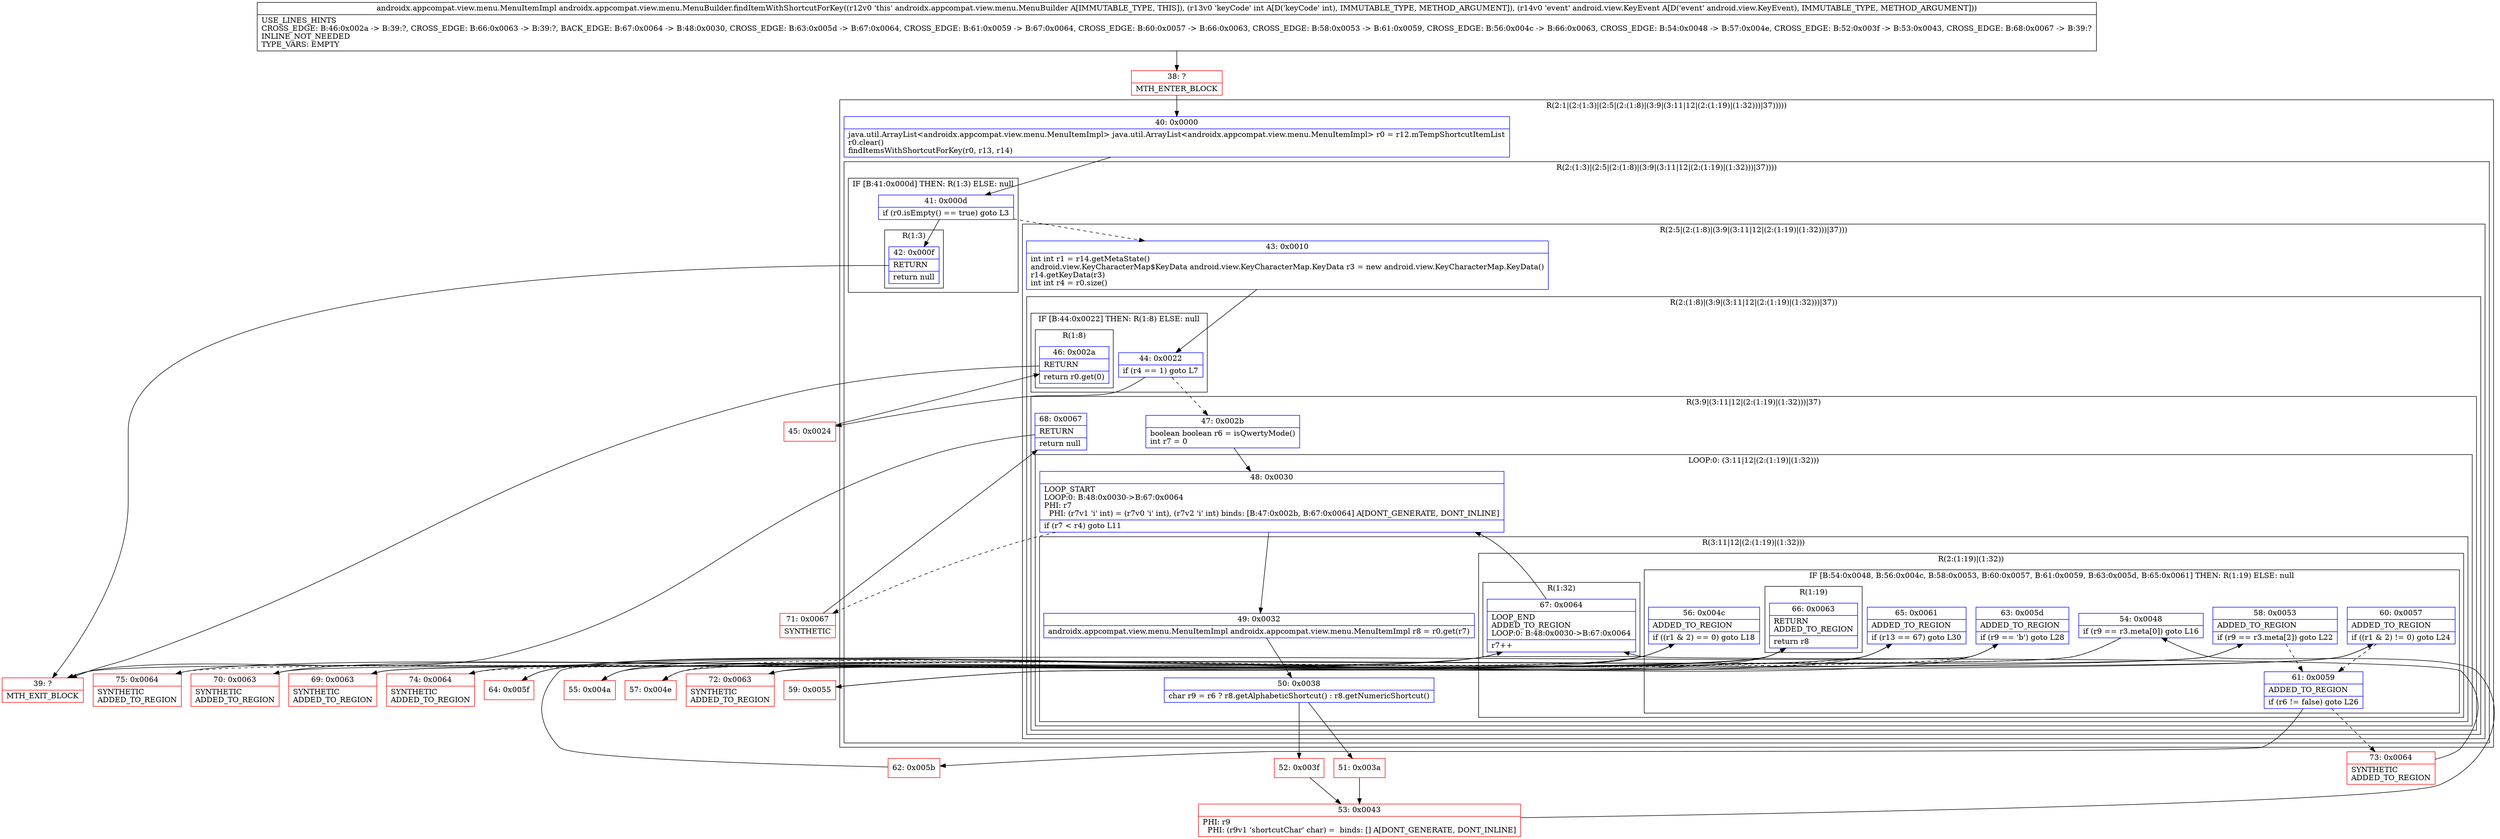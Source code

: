 digraph "CFG forandroidx.appcompat.view.menu.MenuBuilder.findItemWithShortcutForKey(ILandroid\/view\/KeyEvent;)Landroidx\/appcompat\/view\/menu\/MenuItemImpl;" {
subgraph cluster_Region_851652629 {
label = "R(2:1|(2:(1:3)|(2:5|(2:(1:8)|(3:9|(3:11|12|(2:(1:19)|(1:32)))|37)))))";
node [shape=record,color=blue];
Node_40 [shape=record,label="{40\:\ 0x0000|java.util.ArrayList\<androidx.appcompat.view.menu.MenuItemImpl\> java.util.ArrayList\<androidx.appcompat.view.menu.MenuItemImpl\> r0 = r12.mTempShortcutItemList\lr0.clear()\lfindItemsWithShortcutForKey(r0, r13, r14)\l}"];
subgraph cluster_Region_1751700007 {
label = "R(2:(1:3)|(2:5|(2:(1:8)|(3:9|(3:11|12|(2:(1:19)|(1:32)))|37))))";
node [shape=record,color=blue];
subgraph cluster_IfRegion_1641356748 {
label = "IF [B:41:0x000d] THEN: R(1:3) ELSE: null";
node [shape=record,color=blue];
Node_41 [shape=record,label="{41\:\ 0x000d|if (r0.isEmpty() == true) goto L3\l}"];
subgraph cluster_Region_1091673876 {
label = "R(1:3)";
node [shape=record,color=blue];
Node_42 [shape=record,label="{42\:\ 0x000f|RETURN\l|return null\l}"];
}
}
subgraph cluster_Region_1777012036 {
label = "R(2:5|(2:(1:8)|(3:9|(3:11|12|(2:(1:19)|(1:32)))|37)))";
node [shape=record,color=blue];
Node_43 [shape=record,label="{43\:\ 0x0010|int int r1 = r14.getMetaState()\landroid.view.KeyCharacterMap$KeyData android.view.KeyCharacterMap.KeyData r3 = new android.view.KeyCharacterMap.KeyData()\lr14.getKeyData(r3)\lint int r4 = r0.size()\l}"];
subgraph cluster_Region_1211680563 {
label = "R(2:(1:8)|(3:9|(3:11|12|(2:(1:19)|(1:32)))|37))";
node [shape=record,color=blue];
subgraph cluster_IfRegion_1891363840 {
label = "IF [B:44:0x0022] THEN: R(1:8) ELSE: null";
node [shape=record,color=blue];
Node_44 [shape=record,label="{44\:\ 0x0022|if (r4 == 1) goto L7\l}"];
subgraph cluster_Region_588369929 {
label = "R(1:8)";
node [shape=record,color=blue];
Node_46 [shape=record,label="{46\:\ 0x002a|RETURN\l|return r0.get(0)\l}"];
}
}
subgraph cluster_Region_499206639 {
label = "R(3:9|(3:11|12|(2:(1:19)|(1:32)))|37)";
node [shape=record,color=blue];
Node_47 [shape=record,label="{47\:\ 0x002b|boolean boolean r6 = isQwertyMode()\lint r7 = 0\l}"];
subgraph cluster_LoopRegion_1560804230 {
label = "LOOP:0: (3:11|12|(2:(1:19)|(1:32)))";
node [shape=record,color=blue];
Node_48 [shape=record,label="{48\:\ 0x0030|LOOP_START\lLOOP:0: B:48:0x0030\-\>B:67:0x0064\lPHI: r7 \l  PHI: (r7v1 'i' int) = (r7v0 'i' int), (r7v2 'i' int) binds: [B:47:0x002b, B:67:0x0064] A[DONT_GENERATE, DONT_INLINE]\l|if (r7 \< r4) goto L11\l}"];
subgraph cluster_Region_142155750 {
label = "R(3:11|12|(2:(1:19)|(1:32)))";
node [shape=record,color=blue];
Node_49 [shape=record,label="{49\:\ 0x0032|androidx.appcompat.view.menu.MenuItemImpl androidx.appcompat.view.menu.MenuItemImpl r8 = r0.get(r7)\l}"];
Node_50 [shape=record,label="{50\:\ 0x0038|char r9 = r6 ? r8.getAlphabeticShortcut() : r8.getNumericShortcut()\l}"];
subgraph cluster_Region_1244951971 {
label = "R(2:(1:19)|(1:32))";
node [shape=record,color=blue];
subgraph cluster_IfRegion_1099647064 {
label = "IF [B:54:0x0048, B:56:0x004c, B:58:0x0053, B:60:0x0057, B:61:0x0059, B:63:0x005d, B:65:0x0061] THEN: R(1:19) ELSE: null";
node [shape=record,color=blue];
Node_54 [shape=record,label="{54\:\ 0x0048|if (r9 == r3.meta[0]) goto L16\l}"];
Node_56 [shape=record,label="{56\:\ 0x004c|ADDED_TO_REGION\l|if ((r1 & 2) == 0) goto L18\l}"];
Node_58 [shape=record,label="{58\:\ 0x0053|ADDED_TO_REGION\l|if (r9 == r3.meta[2]) goto L22\l}"];
Node_60 [shape=record,label="{60\:\ 0x0057|ADDED_TO_REGION\l|if ((r1 & 2) != 0) goto L24\l}"];
Node_61 [shape=record,label="{61\:\ 0x0059|ADDED_TO_REGION\l|if (r6 != false) goto L26\l}"];
Node_63 [shape=record,label="{63\:\ 0x005d|ADDED_TO_REGION\l|if (r9 == 'b') goto L28\l}"];
Node_65 [shape=record,label="{65\:\ 0x0061|ADDED_TO_REGION\l|if (r13 == 67) goto L30\l}"];
subgraph cluster_Region_703020201 {
label = "R(1:19)";
node [shape=record,color=blue];
Node_66 [shape=record,label="{66\:\ 0x0063|RETURN\lADDED_TO_REGION\l|return r8\l}"];
}
}
subgraph cluster_Region_101915527 {
label = "R(1:32)";
node [shape=record,color=blue];
Node_67 [shape=record,label="{67\:\ 0x0064|LOOP_END\lADDED_TO_REGION\lLOOP:0: B:48:0x0030\-\>B:67:0x0064\l|r7++\l}"];
}
}
}
}
Node_68 [shape=record,label="{68\:\ 0x0067|RETURN\l|return null\l}"];
}
}
}
}
}
Node_38 [shape=record,color=red,label="{38\:\ ?|MTH_ENTER_BLOCK\l}"];
Node_39 [shape=record,color=red,label="{39\:\ ?|MTH_EXIT_BLOCK\l}"];
Node_45 [shape=record,color=red,label="{45\:\ 0x0024}"];
Node_51 [shape=record,color=red,label="{51\:\ 0x003a}"];
Node_53 [shape=record,color=red,label="{53\:\ 0x0043|PHI: r9 \l  PHI: (r9v1 'shortcutChar' char) =  binds: [] A[DONT_GENERATE, DONT_INLINE]\l}"];
Node_55 [shape=record,color=red,label="{55\:\ 0x004a}"];
Node_70 [shape=record,color=red,label="{70\:\ 0x0063|SYNTHETIC\lADDED_TO_REGION\l}"];
Node_57 [shape=record,color=red,label="{57\:\ 0x004e}"];
Node_59 [shape=record,color=red,label="{59\:\ 0x0055}"];
Node_72 [shape=record,color=red,label="{72\:\ 0x0063|SYNTHETIC\lADDED_TO_REGION\l}"];
Node_62 [shape=record,color=red,label="{62\:\ 0x005b}"];
Node_64 [shape=record,color=red,label="{64\:\ 0x005f}"];
Node_69 [shape=record,color=red,label="{69\:\ 0x0063|SYNTHETIC\lADDED_TO_REGION\l}"];
Node_75 [shape=record,color=red,label="{75\:\ 0x0064|SYNTHETIC\lADDED_TO_REGION\l}"];
Node_74 [shape=record,color=red,label="{74\:\ 0x0064|SYNTHETIC\lADDED_TO_REGION\l}"];
Node_73 [shape=record,color=red,label="{73\:\ 0x0064|SYNTHETIC\lADDED_TO_REGION\l}"];
Node_52 [shape=record,color=red,label="{52\:\ 0x003f}"];
Node_71 [shape=record,color=red,label="{71\:\ 0x0067|SYNTHETIC\l}"];
MethodNode[shape=record,label="{androidx.appcompat.view.menu.MenuItemImpl androidx.appcompat.view.menu.MenuBuilder.findItemWithShortcutForKey((r12v0 'this' androidx.appcompat.view.menu.MenuBuilder A[IMMUTABLE_TYPE, THIS]), (r13v0 'keyCode' int A[D('keyCode' int), IMMUTABLE_TYPE, METHOD_ARGUMENT]), (r14v0 'event' android.view.KeyEvent A[D('event' android.view.KeyEvent), IMMUTABLE_TYPE, METHOD_ARGUMENT]))  | USE_LINES_HINTS\lCROSS_EDGE: B:46:0x002a \-\> B:39:?, CROSS_EDGE: B:66:0x0063 \-\> B:39:?, BACK_EDGE: B:67:0x0064 \-\> B:48:0x0030, CROSS_EDGE: B:63:0x005d \-\> B:67:0x0064, CROSS_EDGE: B:61:0x0059 \-\> B:67:0x0064, CROSS_EDGE: B:60:0x0057 \-\> B:66:0x0063, CROSS_EDGE: B:58:0x0053 \-\> B:61:0x0059, CROSS_EDGE: B:56:0x004c \-\> B:66:0x0063, CROSS_EDGE: B:54:0x0048 \-\> B:57:0x004e, CROSS_EDGE: B:52:0x003f \-\> B:53:0x0043, CROSS_EDGE: B:68:0x0067 \-\> B:39:?\lINLINE_NOT_NEEDED\lTYPE_VARS: EMPTY\l}"];
MethodNode -> Node_38;Node_40 -> Node_41;
Node_41 -> Node_42;
Node_41 -> Node_43[style=dashed];
Node_42 -> Node_39;
Node_43 -> Node_44;
Node_44 -> Node_45;
Node_44 -> Node_47[style=dashed];
Node_46 -> Node_39;
Node_47 -> Node_48;
Node_48 -> Node_49;
Node_48 -> Node_71[style=dashed];
Node_49 -> Node_50;
Node_50 -> Node_51;
Node_50 -> Node_52;
Node_54 -> Node_55;
Node_54 -> Node_57[style=dashed];
Node_56 -> Node_57[style=dashed];
Node_56 -> Node_70;
Node_58 -> Node_59;
Node_58 -> Node_61[style=dashed];
Node_60 -> Node_61[style=dashed];
Node_60 -> Node_72;
Node_61 -> Node_62;
Node_61 -> Node_73[style=dashed];
Node_63 -> Node_64;
Node_63 -> Node_74[style=dashed];
Node_65 -> Node_69;
Node_65 -> Node_75[style=dashed];
Node_66 -> Node_39;
Node_67 -> Node_48;
Node_68 -> Node_39;
Node_38 -> Node_40;
Node_45 -> Node_46;
Node_51 -> Node_53;
Node_53 -> Node_54;
Node_55 -> Node_56;
Node_70 -> Node_66;
Node_57 -> Node_58;
Node_59 -> Node_60;
Node_72 -> Node_66;
Node_62 -> Node_63;
Node_64 -> Node_65;
Node_69 -> Node_66;
Node_75 -> Node_67;
Node_74 -> Node_67;
Node_73 -> Node_67;
Node_52 -> Node_53;
Node_71 -> Node_68;
}

